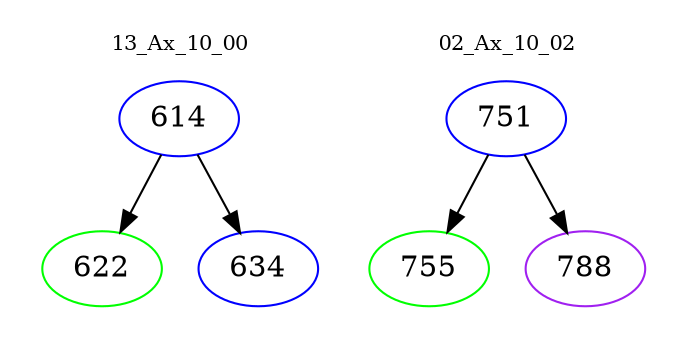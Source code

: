 digraph{
subgraph cluster_0 {
color = white
label = "13_Ax_10_00";
fontsize=10;
T0_614 [label="614", color="blue"]
T0_614 -> T0_622 [color="black"]
T0_622 [label="622", color="green"]
T0_614 -> T0_634 [color="black"]
T0_634 [label="634", color="blue"]
}
subgraph cluster_1 {
color = white
label = "02_Ax_10_02";
fontsize=10;
T1_751 [label="751", color="blue"]
T1_751 -> T1_755 [color="black"]
T1_755 [label="755", color="green"]
T1_751 -> T1_788 [color="black"]
T1_788 [label="788", color="purple"]
}
}
